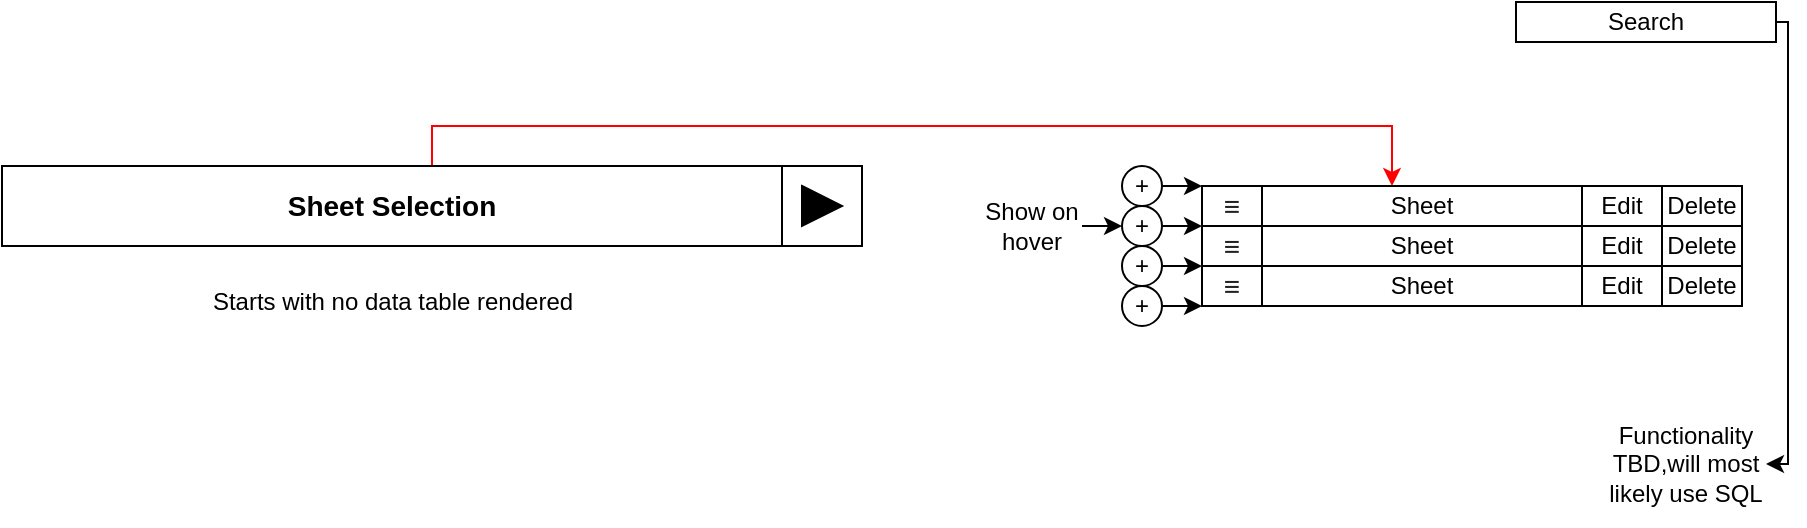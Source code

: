<mxfile version="13.6.2" type="device"><diagram id="1-nddwOz-2A3cNL2IK-1" name="Page-1"><mxGraphModel dx="1022" dy="463" grid="0" gridSize="10" guides="1" tooltips="1" connect="1" arrows="1" fold="1" page="1" pageScale="1" pageWidth="1100" pageHeight="850" math="0" shadow="0"><root><mxCell id="0"/><mxCell id="1" parent="0"/><mxCell id="4u-_uCaUYd3H2XwjM5a_-2" style="edgeStyle=orthogonalEdgeStyle;rounded=0;orthogonalLoop=1;jettySize=auto;html=1;entryX=0.5;entryY=0;entryDx=0;entryDy=0;strokeColor=#FF0000;" parent="1" source="4u-_uCaUYd3H2XwjM5a_-3" edge="1"><mxGeometry relative="1" as="geometry"><Array as="points"><mxPoint x="415" y="70"/><mxPoint x="895" y="70"/></Array><mxPoint x="895" y="100" as="targetPoint"/></mxGeometry></mxCell><mxCell id="4u-_uCaUYd3H2XwjM5a_-3" value="Sheet Selection" style="rounded=0;whiteSpace=wrap;html=1;fontSize=14;fontStyle=1" parent="1" vertex="1"><mxGeometry x="200" y="90" width="390" height="40" as="geometry"/></mxCell><mxCell id="4u-_uCaUYd3H2XwjM5a_-18" value="Edit" style="rounded=0;whiteSpace=wrap;html=1;" parent="1" vertex="1"><mxGeometry x="990" y="100" width="40" height="20" as="geometry"/></mxCell><mxCell id="4u-_uCaUYd3H2XwjM5a_-19" value="Delete" style="rounded=0;whiteSpace=wrap;html=1;" parent="1" vertex="1"><mxGeometry x="1030" y="100" width="40" height="20" as="geometry"/></mxCell><mxCell id="4u-_uCaUYd3H2XwjM5a_-33" style="edgeStyle=orthogonalEdgeStyle;rounded=0;orthogonalLoop=1;jettySize=auto;html=1;exitX=1;exitY=0.5;exitDx=0;exitDy=0;entryX=0;entryY=0;entryDx=0;entryDy=0;" parent="1" source="4u-_uCaUYd3H2XwjM5a_-34" edge="1"><mxGeometry relative="1" as="geometry"><mxPoint x="800" y="120" as="targetPoint"/></mxGeometry></mxCell><mxCell id="4u-_uCaUYd3H2XwjM5a_-34" value="+" style="ellipse;whiteSpace=wrap;html=1;aspect=fixed;" parent="1" vertex="1"><mxGeometry x="760" y="110" width="20" height="20" as="geometry"/></mxCell><mxCell id="4u-_uCaUYd3H2XwjM5a_-35" style="edgeStyle=orthogonalEdgeStyle;rounded=0;orthogonalLoop=1;jettySize=auto;html=1;exitX=1;exitY=0.5;exitDx=0;exitDy=0;entryX=0;entryY=0;entryDx=0;entryDy=0;" parent="1" source="4u-_uCaUYd3H2XwjM5a_-36" edge="1"><mxGeometry relative="1" as="geometry"><mxPoint x="800" y="140" as="targetPoint"/></mxGeometry></mxCell><mxCell id="4u-_uCaUYd3H2XwjM5a_-36" value="+" style="ellipse;whiteSpace=wrap;html=1;aspect=fixed;" parent="1" vertex="1"><mxGeometry x="760" y="130" width="20" height="20" as="geometry"/></mxCell><mxCell id="4u-_uCaUYd3H2XwjM5a_-37" style="edgeStyle=orthogonalEdgeStyle;rounded=0;orthogonalLoop=1;jettySize=auto;html=1;exitX=1;exitY=0.5;exitDx=0;exitDy=0;entryX=0;entryY=0;entryDx=0;entryDy=0;" parent="1" source="4u-_uCaUYd3H2XwjM5a_-38" edge="1"><mxGeometry relative="1" as="geometry"><mxPoint x="800" y="160" as="targetPoint"/></mxGeometry></mxCell><mxCell id="4u-_uCaUYd3H2XwjM5a_-38" value="+" style="ellipse;whiteSpace=wrap;html=1;aspect=fixed;" parent="1" vertex="1"><mxGeometry x="760" y="150" width="20" height="20" as="geometry"/></mxCell><mxCell id="4u-_uCaUYd3H2XwjM5a_-39" style="edgeStyle=orthogonalEdgeStyle;rounded=0;orthogonalLoop=1;jettySize=auto;html=1;exitX=1;exitY=0.5;exitDx=0;exitDy=0;entryX=0;entryY=0;entryDx=0;entryDy=0;" parent="1" source="4u-_uCaUYd3H2XwjM5a_-40" edge="1"><mxGeometry relative="1" as="geometry"><mxPoint x="800" y="100" as="targetPoint"/></mxGeometry></mxCell><mxCell id="4u-_uCaUYd3H2XwjM5a_-40" value="+" style="ellipse;whiteSpace=wrap;html=1;aspect=fixed;" parent="1" vertex="1"><mxGeometry x="760" y="90" width="20" height="20" as="geometry"/></mxCell><mxCell id="4u-_uCaUYd3H2XwjM5a_-41" style="edgeStyle=orthogonalEdgeStyle;rounded=0;orthogonalLoop=1;jettySize=auto;html=1;exitX=1;exitY=0.5;exitDx=0;exitDy=0;entryX=0;entryY=0.5;entryDx=0;entryDy=0;" parent="1" source="4u-_uCaUYd3H2XwjM5a_-42" target="4u-_uCaUYd3H2XwjM5a_-34" edge="1"><mxGeometry relative="1" as="geometry"/></mxCell><mxCell id="4u-_uCaUYd3H2XwjM5a_-42" value="Show on hover" style="text;html=1;strokeColor=none;fillColor=none;align=center;verticalAlign=middle;whiteSpace=wrap;rounded=0;" parent="1" vertex="1"><mxGeometry x="690" y="95" width="50" height="50" as="geometry"/></mxCell><mxCell id="4u-_uCaUYd3H2XwjM5a_-44" value="Edit" style="rounded=0;whiteSpace=wrap;html=1;" parent="1" vertex="1"><mxGeometry x="990" y="120" width="40" height="20" as="geometry"/></mxCell><mxCell id="4u-_uCaUYd3H2XwjM5a_-45" value="Delete" style="rounded=0;whiteSpace=wrap;html=1;" parent="1" vertex="1"><mxGeometry x="1030" y="120" width="40" height="20" as="geometry"/></mxCell><mxCell id="4u-_uCaUYd3H2XwjM5a_-47" value="Edit" style="rounded=0;whiteSpace=wrap;html=1;" parent="1" vertex="1"><mxGeometry x="990" y="140" width="40" height="20" as="geometry"/></mxCell><mxCell id="4u-_uCaUYd3H2XwjM5a_-48" value="Delete" style="rounded=0;whiteSpace=wrap;html=1;" parent="1" vertex="1"><mxGeometry x="1030" y="140" width="40" height="20" as="geometry"/></mxCell><mxCell id="4u-_uCaUYd3H2XwjM5a_-49" value="" style="rounded=0;whiteSpace=wrap;html=1;" parent="1" vertex="1"><mxGeometry x="590" y="90" width="40" height="40" as="geometry"/></mxCell><mxCell id="4u-_uCaUYd3H2XwjM5a_-50" value="" style="triangle;whiteSpace=wrap;html=1;fillColor=#000000;" parent="1" vertex="1"><mxGeometry x="600" y="100" width="20" height="20" as="geometry"/></mxCell><mxCell id="4u-_uCaUYd3H2XwjM5a_-65" value="Starts with no data table rendered" style="text;html=1;strokeColor=none;fillColor=none;align=center;verticalAlign=middle;whiteSpace=wrap;rounded=0;" parent="1" vertex="1"><mxGeometry x="300.5" y="148" width="189" height="20" as="geometry"/></mxCell><mxCell id="1glYxuX4FqTYfSbm7iE6-7" value="" style="edgeStyle=orthogonalEdgeStyle;rounded=0;orthogonalLoop=1;jettySize=auto;html=1;exitX=1;exitY=0.5;exitDx=0;exitDy=0;" parent="1" source="1glYxuX4FqTYfSbm7iE6-8" target="1glYxuX4FqTYfSbm7iE6-9" edge="1"><mxGeometry relative="1" as="geometry"><Array as="points"><mxPoint x="1093" y="18"/><mxPoint x="1093" y="239"/></Array></mxGeometry></mxCell><mxCell id="1glYxuX4FqTYfSbm7iE6-8" value="Search" style="rounded=0;whiteSpace=wrap;html=1;" parent="1" vertex="1"><mxGeometry x="957" y="8" width="130" height="20" as="geometry"/></mxCell><mxCell id="1glYxuX4FqTYfSbm7iE6-9" value="Functionality TBD,will most likely use SQL" style="text;html=1;strokeColor=none;fillColor=none;align=center;verticalAlign=middle;whiteSpace=wrap;rounded=0;" parent="1" vertex="1"><mxGeometry x="1002" y="208" width="80" height="62" as="geometry"/></mxCell><mxCell id="NCJ0KRipDkK2TtuNWSYv-1" value="Sheet" style="rounded=0;whiteSpace=wrap;html=1;" vertex="1" parent="1"><mxGeometry x="830" y="120" width="160" height="20" as="geometry"/></mxCell><mxCell id="NCJ0KRipDkK2TtuNWSYv-2" value="&lt;span style=&quot;color: rgb(32 , 33 , 34) ; font-family: sans-serif ; font-size: 14px ; background-color: rgb(255 , 255 , 255)&quot;&gt;≡&lt;/span&gt;" style="rounded=0;whiteSpace=wrap;html=1;" vertex="1" parent="1"><mxGeometry x="800" y="120" width="30" height="20" as="geometry"/></mxCell><mxCell id="NCJ0KRipDkK2TtuNWSYv-3" value="Sheet" style="rounded=0;whiteSpace=wrap;html=1;" vertex="1" parent="1"><mxGeometry x="830" y="140" width="160" height="20" as="geometry"/></mxCell><mxCell id="NCJ0KRipDkK2TtuNWSYv-4" value="&lt;span style=&quot;color: rgb(32 , 33 , 34) ; font-family: sans-serif ; font-size: 14px ; background-color: rgb(255 , 255 , 255)&quot;&gt;≡&lt;/span&gt;" style="rounded=0;whiteSpace=wrap;html=1;" vertex="1" parent="1"><mxGeometry x="800" y="140" width="30" height="20" as="geometry"/></mxCell><mxCell id="NCJ0KRipDkK2TtuNWSYv-5" value="Sheet" style="rounded=0;whiteSpace=wrap;html=1;" vertex="1" parent="1"><mxGeometry x="830" y="100" width="160" height="20" as="geometry"/></mxCell><mxCell id="NCJ0KRipDkK2TtuNWSYv-6" value="&lt;span style=&quot;color: rgb(32 , 33 , 34) ; font-family: sans-serif ; font-size: 14px ; background-color: rgb(255 , 255 , 255)&quot;&gt;≡&lt;/span&gt;" style="rounded=0;whiteSpace=wrap;html=1;" vertex="1" parent="1"><mxGeometry x="800" y="100" width="30" height="20" as="geometry"/></mxCell></root></mxGraphModel></diagram></mxfile>